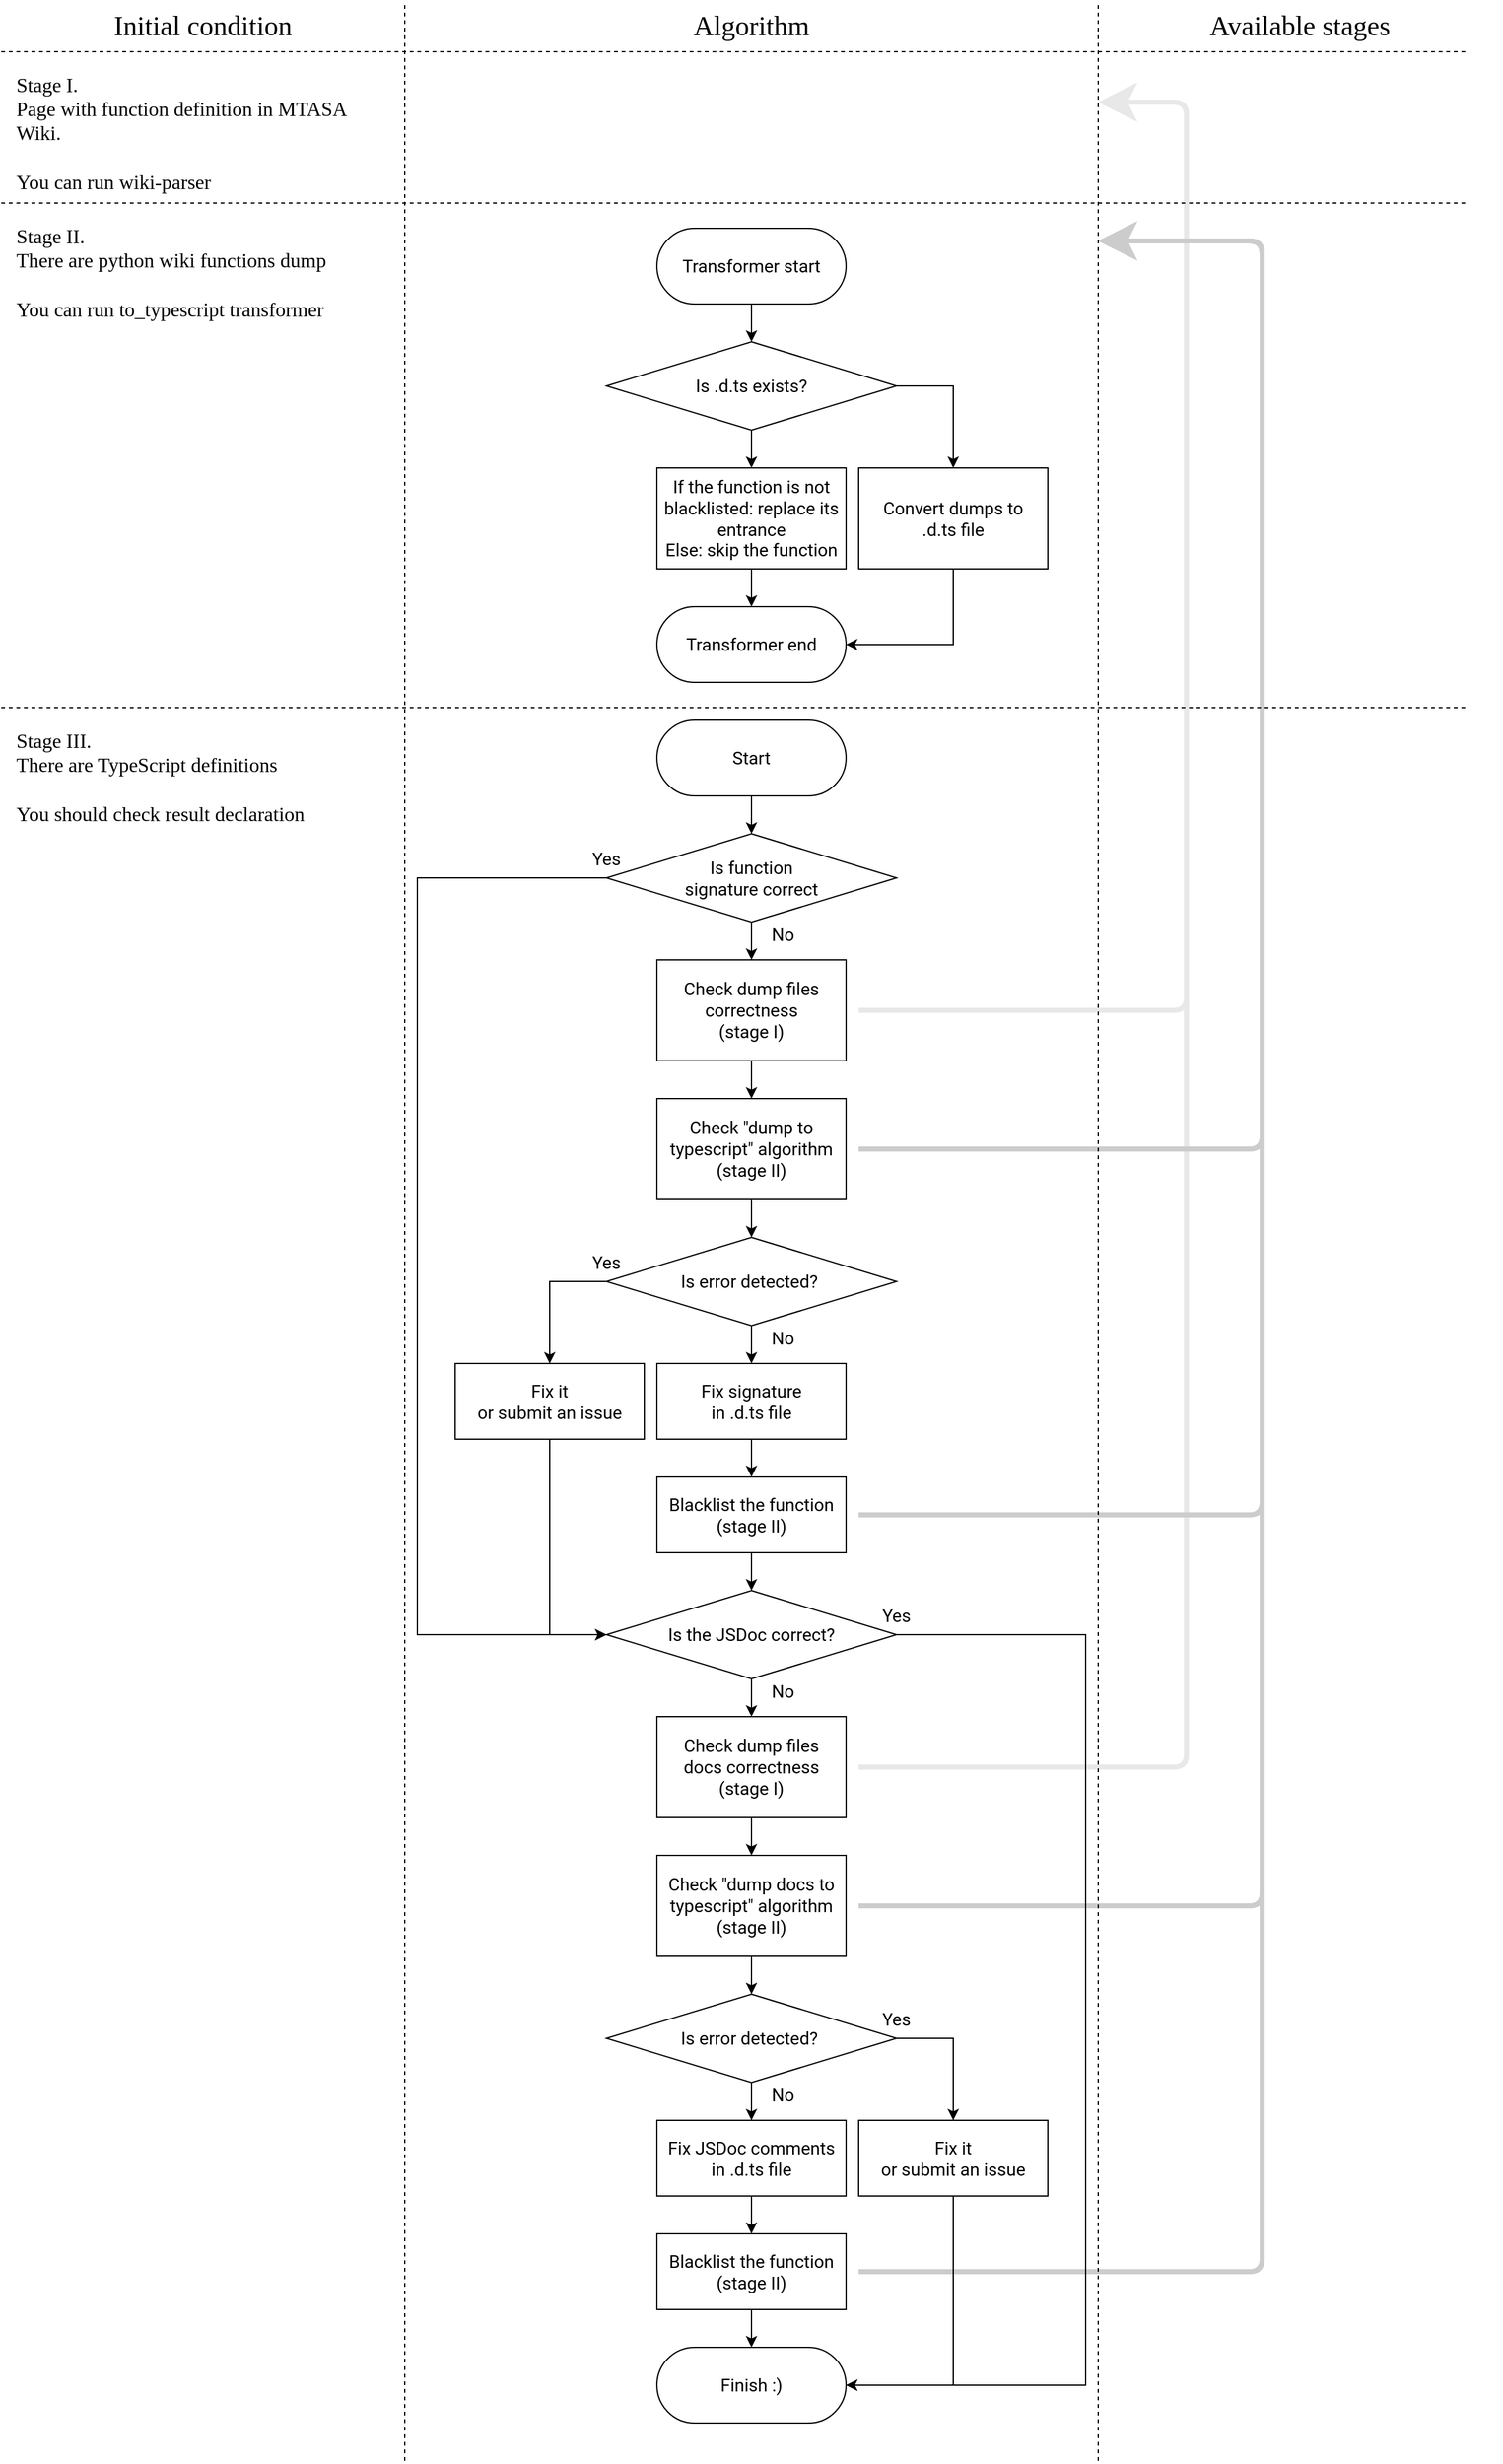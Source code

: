 <mxfile version="14.3.1" type="device"><diagram id="UgO21g4iKsdtfG-e3LnC" name="Page-1"><mxGraphModel dx="1671" dy="2205" grid="1" gridSize="10" guides="0" tooltips="1" connect="1" arrows="1" fold="1" page="1" pageScale="1" pageWidth="1169" pageHeight="827" math="0" shadow="0"><root><mxCell id="0"/><mxCell id="1" parent="0"/><mxCell id="vB_jdMSPiPMirtxVuPhp-51" value="" style="endArrow=classic;html=1;strokeWidth=4;fontFamily=Roboto;fontSource=https%3A%2F%2Ffonts.googleapis.com%2Fcss%3Ffamily%3DRoboto;fontSize=14;endFill=1;endSize=18;strokeColor=#E8E8E8;" edge="1" parent="1"><mxGeometry width="50" height="50" relative="1" as="geometry"><mxPoint x="680" y="800" as="sourcePoint"/><mxPoint x="870" y="80" as="targetPoint"/><Array as="points"><mxPoint x="940" y="800"/><mxPoint x="940" y="80"/></Array></mxGeometry></mxCell><mxCell id="vB_jdMSPiPMirtxVuPhp-52" value="" style="endArrow=classic;html=1;strokeWidth=4;fontFamily=Roboto;fontSource=https%3A%2F%2Ffonts.googleapis.com%2Fcss%3Ffamily%3DRoboto;fontSize=14;endFill=1;endSize=18;strokeColor=#E8E8E8;" edge="1" parent="1"><mxGeometry width="50" height="50" relative="1" as="geometry"><mxPoint x="680" y="1400" as="sourcePoint"/><mxPoint x="870" y="80" as="targetPoint"/><Array as="points"><mxPoint x="940" y="1400"/><mxPoint x="940" y="80"/></Array></mxGeometry></mxCell><mxCell id="vB_jdMSPiPMirtxVuPhp-53" value="" style="endArrow=classic;html=1;strokeWidth=4;fontFamily=Roboto;fontSource=https%3A%2F%2Ffonts.googleapis.com%2Fcss%3Ffamily%3DRoboto;fontSize=14;endFill=1;endSize=18;strokeColor=#CCCCCC;" edge="1" parent="1"><mxGeometry width="50" height="50" relative="1" as="geometry"><mxPoint x="680" y="910.0" as="sourcePoint"/><mxPoint x="870" y="190" as="targetPoint"/><Array as="points"><mxPoint x="1000" y="910"/><mxPoint x="1000" y="190"/></Array></mxGeometry></mxCell><mxCell id="vB_jdMSPiPMirtxVuPhp-54" value="" style="endArrow=classic;html=1;strokeWidth=4;fontFamily=Roboto;fontSource=https%3A%2F%2Ffonts.googleapis.com%2Fcss%3Ffamily%3DRoboto;fontSize=14;endFill=1;endSize=18;strokeColor=#CCCCCC;" edge="1" parent="1"><mxGeometry width="50" height="50" relative="1" as="geometry"><mxPoint x="680" y="1200" as="sourcePoint"/><mxPoint x="870" y="190" as="targetPoint"/><Array as="points"><mxPoint x="1000" y="1200"/><mxPoint x="1000" y="190"/></Array></mxGeometry></mxCell><mxCell id="vB_jdMSPiPMirtxVuPhp-55" value="" style="endArrow=classic;html=1;strokeWidth=4;fontFamily=Roboto;fontSource=https%3A%2F%2Ffonts.googleapis.com%2Fcss%3Ffamily%3DRoboto;fontSize=14;endFill=1;endSize=18;strokeColor=#CCCCCC;" edge="1" parent="1"><mxGeometry width="50" height="50" relative="1" as="geometry"><mxPoint x="680" y="1510" as="sourcePoint"/><mxPoint x="870" y="190" as="targetPoint"/><Array as="points"><mxPoint x="1000" y="1510"/><mxPoint x="1000" y="190"/></Array></mxGeometry></mxCell><mxCell id="vB_jdMSPiPMirtxVuPhp-56" value="" style="endArrow=classic;html=1;strokeWidth=4;fontFamily=Roboto;fontSource=https%3A%2F%2Ffonts.googleapis.com%2Fcss%3Ffamily%3DRoboto;fontSize=14;endFill=1;endSize=18;strokeColor=#CCCCCC;" edge="1" parent="1"><mxGeometry width="50" height="50" relative="1" as="geometry"><mxPoint x="680" y="1800" as="sourcePoint"/><mxPoint x="870" y="190" as="targetPoint"/><Array as="points"><mxPoint x="1000" y="1800"/><mxPoint x="1000" y="190"/></Array></mxGeometry></mxCell><mxCell id="v2B0ivsEKRNPJSN2tOmb-7" style="edgeStyle=orthogonalEdgeStyle;rounded=0;orthogonalLoop=1;jettySize=auto;html=1;exitX=0.5;exitY=1;exitDx=0;exitDy=0;entryX=0.5;entryY=0;entryDx=0;entryDy=0;fontFamily=Roboto;fontSource=https%3A%2F%2Ffonts.googleapis.com%2Fcss%3Ffamily%3DRoboto;fontSize=14;" parent="1" target="v2B0ivsEKRNPJSN2tOmb-5" edge="1"><mxGeometry relative="1" as="geometry"><mxPoint x="480" y="100" as="sourcePoint"/></mxGeometry></mxCell><mxCell id="v2B0ivsEKRNPJSN2tOmb-1" value="Initial condition" style="text;html=1;strokeColor=none;fillColor=none;align=center;verticalAlign=middle;whiteSpace=wrap;rounded=0;fontFamily=Montserrat;fontSource=https%3A%2F%2Ffonts.googleapis.com%2Fcss%3Ffamily%3DMontserrat;fontSize=22;" parent="1" vertex="1"><mxGeometry width="320" height="40" as="geometry"/></mxCell><mxCell id="v2B0ivsEKRNPJSN2tOmb-2" value="" style="endArrow=none;dashed=1;html=1;fontFamily=Roboto;fontSource=https%3A%2F%2Ffonts.googleapis.com%2Fcss%3Ffamily%3DRoboto;fontSize=18;" parent="1" edge="1"><mxGeometry width="50" height="50" relative="1" as="geometry"><mxPoint x="320" y="1950" as="sourcePoint"/><mxPoint x="320" as="targetPoint"/></mxGeometry></mxCell><mxCell id="v2B0ivsEKRNPJSN2tOmb-3" value="" style="endArrow=none;dashed=1;html=1;fontFamily=Roboto;fontSource=https%3A%2F%2Ffonts.googleapis.com%2Fcss%3Ffamily%3DRoboto;fontSize=18;" parent="1" edge="1"><mxGeometry width="50" height="50" relative="1" as="geometry"><mxPoint x="1161" y="40" as="sourcePoint"/><mxPoint y="40" as="targetPoint"/></mxGeometry></mxCell><mxCell id="v2B0ivsEKRNPJSN2tOmb-4" value="Stage I.&lt;br style=&quot;font-size: 16px;&quot;&gt;Page with function definition in MTASA Wiki.&lt;br style=&quot;font-size: 16px;&quot;&gt;&lt;br style=&quot;font-size: 16px;&quot;&gt;You can run wiki-parser" style="text;html=1;strokeColor=none;fillColor=none;align=left;verticalAlign=top;whiteSpace=wrap;rounded=0;fontFamily=Montserrat;fontSource=https%3A%2F%2Ffonts.googleapis.com%2Fcss%3Ffamily%3DMontserrat;fontSize=16;" parent="1" vertex="1"><mxGeometry x="10" y="50" width="300" height="100" as="geometry"/></mxCell><mxCell id="v2B0ivsEKRNPJSN2tOmb-8" value="Algorithm" style="text;html=1;strokeColor=none;fillColor=none;align=center;verticalAlign=middle;whiteSpace=wrap;rounded=0;fontFamily=Montserrat;fontSource=https%3A%2F%2Ffonts.googleapis.com%2Fcss%3Ffamily%3DMontserrat;fontSize=22;" parent="1" vertex="1"><mxGeometry x="320" width="550" height="40" as="geometry"/></mxCell><mxCell id="v2B0ivsEKRNPJSN2tOmb-9" value="Available stages" style="text;html=1;strokeColor=none;fillColor=none;align=center;verticalAlign=middle;whiteSpace=wrap;rounded=0;fontFamily=Montserrat;fontSource=https%3A%2F%2Ffonts.googleapis.com%2Fcss%3Ffamily%3DMontserrat;fontSize=22;" parent="1" vertex="1"><mxGeometry x="870" width="320" height="40" as="geometry"/></mxCell><mxCell id="v2B0ivsEKRNPJSN2tOmb-11" value="" style="endArrow=none;dashed=1;html=1;fontFamily=Roboto;fontSource=https%3A%2F%2Ffonts.googleapis.com%2Fcss%3Ffamily%3DRoboto;fontSize=18;" parent="1" edge="1"><mxGeometry width="50" height="50" relative="1" as="geometry"><mxPoint x="870" y="1950" as="sourcePoint"/><mxPoint x="870" as="targetPoint"/></mxGeometry></mxCell><mxCell id="v2B0ivsEKRNPJSN2tOmb-12" value="" style="endArrow=none;dashed=1;html=1;fontFamily=Roboto;fontSource=https%3A%2F%2Ffonts.googleapis.com%2Fcss%3Ffamily%3DRoboto;fontSize=18;" parent="1" edge="1"><mxGeometry width="50" height="50" relative="1" as="geometry"><mxPoint x="1161" y="160" as="sourcePoint"/><mxPoint y="160" as="targetPoint"/></mxGeometry></mxCell><mxCell id="v2B0ivsEKRNPJSN2tOmb-13" value="Stage II.&lt;br style=&quot;font-size: 16px;&quot;&gt;There are python wiki functions dump&lt;br style=&quot;font-size: 16px;&quot;&gt;&lt;br style=&quot;font-size: 16px;&quot;&gt;You can run to_typescript transformer" style="text;html=1;strokeColor=none;fillColor=none;align=left;verticalAlign=top;whiteSpace=wrap;rounded=0;fontFamily=Montserrat;fontSource=https%3A%2F%2Ffonts.googleapis.com%2Fcss%3Ffamily%3DMontserrat;fontSize=16;" parent="1" vertex="1"><mxGeometry x="10" y="170" width="300" height="140" as="geometry"/></mxCell><mxCell id="v2B0ivsEKRNPJSN2tOmb-24" style="edgeStyle=orthogonalEdgeStyle;rounded=0;orthogonalLoop=1;jettySize=auto;html=1;exitX=0.5;exitY=1;exitDx=0;exitDy=0;entryX=0.5;entryY=0;entryDx=0;entryDy=0;fontFamily=Roboto;fontSource=https%3A%2F%2Ffonts.googleapis.com%2Fcss%3Ffamily%3DRoboto;fontSize=14;" parent="1" target="v2B0ivsEKRNPJSN2tOmb-15" edge="1"><mxGeometry relative="1" as="geometry"><mxPoint x="650" y="310" as="sourcePoint"/></mxGeometry></mxCell><mxCell id="v2B0ivsEKRNPJSN2tOmb-25" style="edgeStyle=orthogonalEdgeStyle;rounded=0;orthogonalLoop=1;jettySize=auto;html=1;exitX=0;exitY=0.5;exitDx=0;exitDy=0;entryX=0.5;entryY=0;entryDx=0;entryDy=0;fontFamily=Roboto;fontSource=https%3A%2F%2Ffonts.googleapis.com%2Fcss%3Ffamily%3DRoboto;fontSize=14;" parent="1" target="v2B0ivsEKRNPJSN2tOmb-14" edge="1"><mxGeometry relative="1" as="geometry"><mxPoint x="540" y="285" as="sourcePoint"/></mxGeometry></mxCell><mxCell id="v2B0ivsEKRNPJSN2tOmb-26" value="" style="endArrow=none;dashed=1;html=1;fontFamily=Roboto;fontSource=https%3A%2F%2Ffonts.googleapis.com%2Fcss%3Ffamily%3DRoboto;fontSize=18;" parent="1" edge="1"><mxGeometry width="50" height="50" relative="1" as="geometry"><mxPoint x="1161" y="560" as="sourcePoint"/><mxPoint y="560" as="targetPoint"/></mxGeometry></mxCell><mxCell id="v2B0ivsEKRNPJSN2tOmb-27" value="Stage III.&lt;br style=&quot;font-size: 16px;&quot;&gt;There are TypeScript definitions&lt;br style=&quot;font-size: 16px;&quot;&gt;&lt;br style=&quot;font-size: 16px;&quot;&gt;You should check result declaration" style="text;html=1;strokeColor=none;fillColor=none;align=left;verticalAlign=top;whiteSpace=wrap;rounded=0;fontFamily=Montserrat;fontSource=https%3A%2F%2Ffonts.googleapis.com%2Fcss%3Ffamily%3DMontserrat;fontSize=16;" parent="1" vertex="1"><mxGeometry x="10" y="570" width="300" height="140" as="geometry"/></mxCell><mxCell id="vB_jdMSPiPMirtxVuPhp-1" style="edgeStyle=orthogonalEdgeStyle;rounded=0;orthogonalLoop=1;jettySize=auto;html=1;exitX=0.5;exitY=1;exitDx=0;exitDy=0;entryX=0.5;entryY=0;entryDx=0;entryDy=0;" edge="1" parent="1" source="v2B0ivsEKRNPJSN2tOmb-30" target="v2B0ivsEKRNPJSN2tOmb-32"><mxGeometry relative="1" as="geometry"/></mxCell><mxCell id="vB_jdMSPiPMirtxVuPhp-19" style="edgeStyle=orthogonalEdgeStyle;rounded=0;orthogonalLoop=1;jettySize=auto;html=1;exitX=0;exitY=0.5;exitDx=0;exitDy=0;entryX=0;entryY=0.5;entryDx=0;entryDy=0;fontFamily=Roboto;fontSource=https%3A%2F%2Ffonts.googleapis.com%2Fcss%3Ffamily%3DRoboto;fontSize=14;" edge="1" parent="1" source="v2B0ivsEKRNPJSN2tOmb-30" target="v2B0ivsEKRNPJSN2tOmb-31"><mxGeometry relative="1" as="geometry"><Array as="points"><mxPoint x="330" y="695"/><mxPoint x="330" y="1295"/></Array></mxGeometry></mxCell><mxCell id="v2B0ivsEKRNPJSN2tOmb-30" value="Is function &lt;br&gt;signature correct" style="rhombus;whiteSpace=wrap;html=1;fontFamily=Roboto;fontSource=https%3A%2F%2Ffonts.googleapis.com%2Fcss%3Ffamily%3DRoboto;fontSize=14;" parent="1" vertex="1"><mxGeometry x="480" y="660" width="230" height="70" as="geometry"/></mxCell><mxCell id="vB_jdMSPiPMirtxVuPhp-7" style="edgeStyle=orthogonalEdgeStyle;rounded=0;orthogonalLoop=1;jettySize=auto;html=1;exitX=0.5;exitY=1;exitDx=0;exitDy=0;entryX=0.5;entryY=0;entryDx=0;entryDy=0;" edge="1" parent="1" source="v2B0ivsEKRNPJSN2tOmb-31" target="v2B0ivsEKRNPJSN2tOmb-41"><mxGeometry relative="1" as="geometry"/></mxCell><mxCell id="vB_jdMSPiPMirtxVuPhp-17" style="edgeStyle=orthogonalEdgeStyle;rounded=0;orthogonalLoop=1;jettySize=auto;html=1;exitX=1;exitY=0.5;exitDx=0;exitDy=0;entryX=1;entryY=0.5;entryDx=0;entryDy=0;fontFamily=Roboto;fontSource=https%3A%2F%2Ffonts.googleapis.com%2Fcss%3Ffamily%3DRoboto;fontSize=14;" edge="1" parent="1" source="v2B0ivsEKRNPJSN2tOmb-31" target="vB_jdMSPiPMirtxVuPhp-13"><mxGeometry relative="1" as="geometry"><Array as="points"><mxPoint x="860" y="1295"/><mxPoint x="860" y="1890"/></Array></mxGeometry></mxCell><mxCell id="v2B0ivsEKRNPJSN2tOmb-31" value="Is the JSDoc correct?" style="rhombus;whiteSpace=wrap;html=1;fontFamily=Roboto;fontSource=https%3A%2F%2Ffonts.googleapis.com%2Fcss%3Ffamily%3DRoboto;fontSize=14;" parent="1" vertex="1"><mxGeometry x="480" y="1260" width="230" height="70" as="geometry"/></mxCell><mxCell id="vB_jdMSPiPMirtxVuPhp-2" style="edgeStyle=orthogonalEdgeStyle;rounded=0;orthogonalLoop=1;jettySize=auto;html=1;exitX=0.5;exitY=1;exitDx=0;exitDy=0;entryX=0.5;entryY=0;entryDx=0;entryDy=0;" edge="1" parent="1" source="v2B0ivsEKRNPJSN2tOmb-32" target="v2B0ivsEKRNPJSN2tOmb-33"><mxGeometry relative="1" as="geometry"/></mxCell><mxCell id="v2B0ivsEKRNPJSN2tOmb-32" value="Check dump files correctness&lt;br&gt;(stage I)" style="rounded=0;whiteSpace=wrap;html=1;fontFamily=Roboto;fontSource=https%3A%2F%2Ffonts.googleapis.com%2Fcss%3Ffamily%3DRoboto;fontSize=14;" parent="1" vertex="1"><mxGeometry x="520" y="760" width="150" height="80" as="geometry"/></mxCell><mxCell id="vB_jdMSPiPMirtxVuPhp-3" style="edgeStyle=orthogonalEdgeStyle;rounded=0;orthogonalLoop=1;jettySize=auto;html=1;exitX=0.5;exitY=1;exitDx=0;exitDy=0;entryX=0.5;entryY=0;entryDx=0;entryDy=0;" edge="1" parent="1" source="v2B0ivsEKRNPJSN2tOmb-33" target="v2B0ivsEKRNPJSN2tOmb-34"><mxGeometry relative="1" as="geometry"/></mxCell><mxCell id="v2B0ivsEKRNPJSN2tOmb-33" value="Check &quot;dump to typescript&quot; algorithm&lt;br&gt;(stage II)" style="rounded=0;whiteSpace=wrap;html=1;fontFamily=Roboto;fontSource=https%3A%2F%2Ffonts.googleapis.com%2Fcss%3Ffamily%3DRoboto;fontSize=14;" parent="1" vertex="1"><mxGeometry x="520" y="870" width="150" height="80" as="geometry"/></mxCell><mxCell id="vB_jdMSPiPMirtxVuPhp-4" style="edgeStyle=orthogonalEdgeStyle;rounded=0;orthogonalLoop=1;jettySize=auto;html=1;exitX=0.5;exitY=1;exitDx=0;exitDy=0;entryX=0.5;entryY=0;entryDx=0;entryDy=0;" edge="1" parent="1" source="v2B0ivsEKRNPJSN2tOmb-34" target="v2B0ivsEKRNPJSN2tOmb-36"><mxGeometry relative="1" as="geometry"/></mxCell><mxCell id="vB_jdMSPiPMirtxVuPhp-24" style="edgeStyle=orthogonalEdgeStyle;rounded=0;orthogonalLoop=1;jettySize=auto;html=1;exitX=0;exitY=0.5;exitDx=0;exitDy=0;entryX=0.5;entryY=0;entryDx=0;entryDy=0;fontFamily=Roboto;fontSource=https%3A%2F%2Ffonts.googleapis.com%2Fcss%3Ffamily%3DRoboto;fontSize=14;" edge="1" parent="1" source="v2B0ivsEKRNPJSN2tOmb-34" target="vB_jdMSPiPMirtxVuPhp-23"><mxGeometry relative="1" as="geometry"/></mxCell><mxCell id="v2B0ivsEKRNPJSN2tOmb-34" value="Is error detected?&amp;nbsp;" style="rhombus;whiteSpace=wrap;html=1;fontFamily=Roboto;fontSource=https%3A%2F%2Ffonts.googleapis.com%2Fcss%3Ffamily%3DRoboto;fontSize=14;" parent="1" vertex="1"><mxGeometry x="480" y="980" width="230" height="70" as="geometry"/></mxCell><mxCell id="vB_jdMSPiPMirtxVuPhp-5" style="edgeStyle=orthogonalEdgeStyle;rounded=0;orthogonalLoop=1;jettySize=auto;html=1;exitX=0.5;exitY=1;exitDx=0;exitDy=0;entryX=0.5;entryY=0;entryDx=0;entryDy=0;" edge="1" parent="1" source="v2B0ivsEKRNPJSN2tOmb-36" target="v2B0ivsEKRNPJSN2tOmb-38"><mxGeometry relative="1" as="geometry"/></mxCell><mxCell id="v2B0ivsEKRNPJSN2tOmb-36" value="Fix signature &lt;br&gt;in .d.ts file" style="rounded=0;whiteSpace=wrap;html=1;fontFamily=Roboto;fontSource=https%3A%2F%2Ffonts.googleapis.com%2Fcss%3Ffamily%3DRoboto;fontSize=14;" parent="1" vertex="1"><mxGeometry x="520" y="1080" width="150" height="60" as="geometry"/></mxCell><mxCell id="vB_jdMSPiPMirtxVuPhp-6" style="edgeStyle=orthogonalEdgeStyle;rounded=0;orthogonalLoop=1;jettySize=auto;html=1;exitX=0.5;exitY=1;exitDx=0;exitDy=0;entryX=0.5;entryY=0;entryDx=0;entryDy=0;" edge="1" parent="1" source="v2B0ivsEKRNPJSN2tOmb-38" target="v2B0ivsEKRNPJSN2tOmb-31"><mxGeometry relative="1" as="geometry"/></mxCell><mxCell id="v2B0ivsEKRNPJSN2tOmb-38" value="Blacklist the function&lt;br&gt;(stage II)" style="rounded=0;whiteSpace=wrap;html=1;fontFamily=Roboto;fontSource=https%3A%2F%2Ffonts.googleapis.com%2Fcss%3Ffamily%3DRoboto;fontSize=14;" parent="1" vertex="1"><mxGeometry x="520" y="1170" width="150" height="60" as="geometry"/></mxCell><mxCell id="vB_jdMSPiPMirtxVuPhp-8" style="edgeStyle=orthogonalEdgeStyle;rounded=0;orthogonalLoop=1;jettySize=auto;html=1;exitX=0.5;exitY=1;exitDx=0;exitDy=0;entryX=0.5;entryY=0;entryDx=0;entryDy=0;" edge="1" parent="1" source="v2B0ivsEKRNPJSN2tOmb-41" target="v2B0ivsEKRNPJSN2tOmb-42"><mxGeometry relative="1" as="geometry"/></mxCell><mxCell id="v2B0ivsEKRNPJSN2tOmb-41" value="Check dump files &lt;br&gt;docs correctness&lt;br&gt;(stage I)" style="rounded=0;whiteSpace=wrap;html=1;fontFamily=Roboto;fontSource=https%3A%2F%2Ffonts.googleapis.com%2Fcss%3Ffamily%3DRoboto;fontSize=14;" parent="1" vertex="1"><mxGeometry x="520" y="1360" width="150" height="80" as="geometry"/></mxCell><mxCell id="vB_jdMSPiPMirtxVuPhp-9" style="edgeStyle=orthogonalEdgeStyle;rounded=0;orthogonalLoop=1;jettySize=auto;html=1;exitX=0.5;exitY=1;exitDx=0;exitDy=0;entryX=0.5;entryY=0;entryDx=0;entryDy=0;" edge="1" parent="1" source="v2B0ivsEKRNPJSN2tOmb-42" target="v2B0ivsEKRNPJSN2tOmb-43"><mxGeometry relative="1" as="geometry"/></mxCell><mxCell id="v2B0ivsEKRNPJSN2tOmb-42" value="Check &quot;dump docs to typescript&quot; algorithm&lt;br&gt;(stage II)" style="rounded=0;whiteSpace=wrap;html=1;fontFamily=Roboto;fontSource=https%3A%2F%2Ffonts.googleapis.com%2Fcss%3Ffamily%3DRoboto;fontSize=14;" parent="1" vertex="1"><mxGeometry x="520" y="1470" width="150" height="80" as="geometry"/></mxCell><mxCell id="vB_jdMSPiPMirtxVuPhp-10" style="edgeStyle=orthogonalEdgeStyle;rounded=0;orthogonalLoop=1;jettySize=auto;html=1;exitX=0.5;exitY=1;exitDx=0;exitDy=0;entryX=0.5;entryY=0;entryDx=0;entryDy=0;" edge="1" parent="1" source="v2B0ivsEKRNPJSN2tOmb-43" target="v2B0ivsEKRNPJSN2tOmb-44"><mxGeometry relative="1" as="geometry"/></mxCell><mxCell id="vB_jdMSPiPMirtxVuPhp-29" style="edgeStyle=orthogonalEdgeStyle;rounded=0;orthogonalLoop=1;jettySize=auto;html=1;exitX=1;exitY=0.5;exitDx=0;exitDy=0;entryX=0.5;entryY=0;entryDx=0;entryDy=0;fontFamily=Roboto;fontSource=https%3A%2F%2Ffonts.googleapis.com%2Fcss%3Ffamily%3DRoboto;fontSize=14;" edge="1" parent="1" source="v2B0ivsEKRNPJSN2tOmb-43" target="vB_jdMSPiPMirtxVuPhp-26"><mxGeometry relative="1" as="geometry"/></mxCell><mxCell id="v2B0ivsEKRNPJSN2tOmb-43" value="Is error detected?&amp;nbsp;" style="rhombus;whiteSpace=wrap;html=1;fontFamily=Roboto;fontSource=https%3A%2F%2Ffonts.googleapis.com%2Fcss%3Ffamily%3DRoboto;fontSize=14;" parent="1" vertex="1"><mxGeometry x="480" y="1580" width="230" height="70" as="geometry"/></mxCell><mxCell id="vB_jdMSPiPMirtxVuPhp-11" style="edgeStyle=orthogonalEdgeStyle;rounded=0;orthogonalLoop=1;jettySize=auto;html=1;exitX=0.5;exitY=1;exitDx=0;exitDy=0;entryX=0.5;entryY=0;entryDx=0;entryDy=0;" edge="1" parent="1" source="v2B0ivsEKRNPJSN2tOmb-44" target="v2B0ivsEKRNPJSN2tOmb-45"><mxGeometry relative="1" as="geometry"/></mxCell><mxCell id="v2B0ivsEKRNPJSN2tOmb-44" value="Fix JSDoc comments&lt;br&gt;in .d.ts file" style="rounded=0;whiteSpace=wrap;html=1;fontFamily=Roboto;fontSource=https%3A%2F%2Ffonts.googleapis.com%2Fcss%3Ffamily%3DRoboto;fontSize=14;" parent="1" vertex="1"><mxGeometry x="520" y="1680" width="150" height="60" as="geometry"/></mxCell><mxCell id="vB_jdMSPiPMirtxVuPhp-14" style="edgeStyle=orthogonalEdgeStyle;rounded=0;orthogonalLoop=1;jettySize=auto;html=1;exitX=0.5;exitY=1;exitDx=0;exitDy=0;entryX=0.5;entryY=0;entryDx=0;entryDy=0;fontFamily=Roboto;fontSource=https%3A%2F%2Ffonts.googleapis.com%2Fcss%3Ffamily%3DRoboto;fontSize=14;" edge="1" parent="1" source="v2B0ivsEKRNPJSN2tOmb-45" target="vB_jdMSPiPMirtxVuPhp-13"><mxGeometry relative="1" as="geometry"/></mxCell><mxCell id="v2B0ivsEKRNPJSN2tOmb-45" value="Blacklist the function&lt;br&gt;(stage II)" style="rounded=0;whiteSpace=wrap;html=1;fontFamily=Roboto;fontSource=https%3A%2F%2Ffonts.googleapis.com%2Fcss%3Ffamily%3DRoboto;fontSize=14;" parent="1" vertex="1"><mxGeometry x="520" y="1770" width="150" height="60" as="geometry"/></mxCell><mxCell id="vB_jdMSPiPMirtxVuPhp-13" value="Finish :)" style="rounded=1;whiteSpace=wrap;html=1;arcSize=50;fontFamily=Roboto;fontSource=https%3A%2F%2Ffonts.googleapis.com%2Fcss%3Ffamily%3DRoboto;fontSize=14;" vertex="1" parent="1"><mxGeometry x="520" y="1860" width="150" height="60" as="geometry"/></mxCell><mxCell id="vB_jdMSPiPMirtxVuPhp-20" value="Yes" style="text;html=1;strokeColor=none;fillColor=none;align=center;verticalAlign=middle;whiteSpace=wrap;rounded=0;fontFamily=Roboto;fontSource=https%3A%2F%2Ffonts.googleapis.com%2Fcss%3Ffamily%3DRoboto;fontSize=14;" vertex="1" parent="1"><mxGeometry x="460" y="670" width="40" height="20" as="geometry"/></mxCell><mxCell id="vB_jdMSPiPMirtxVuPhp-21" value="Yes" style="text;html=1;strokeColor=none;fillColor=none;align=center;verticalAlign=middle;whiteSpace=wrap;rounded=0;fontFamily=Roboto;fontSource=https%3A%2F%2Ffonts.googleapis.com%2Fcss%3Ffamily%3DRoboto;fontSize=14;" vertex="1" parent="1"><mxGeometry x="460" y="990" width="40" height="20" as="geometry"/></mxCell><mxCell id="vB_jdMSPiPMirtxVuPhp-25" style="edgeStyle=orthogonalEdgeStyle;rounded=0;orthogonalLoop=1;jettySize=auto;html=1;exitX=0.5;exitY=1;exitDx=0;exitDy=0;entryX=0;entryY=0.5;entryDx=0;entryDy=0;fontFamily=Roboto;fontSource=https%3A%2F%2Ffonts.googleapis.com%2Fcss%3Ffamily%3DRoboto;fontSize=14;" edge="1" parent="1" source="vB_jdMSPiPMirtxVuPhp-23" target="v2B0ivsEKRNPJSN2tOmb-31"><mxGeometry relative="1" as="geometry"/></mxCell><mxCell id="vB_jdMSPiPMirtxVuPhp-23" value="Fix it &lt;br&gt;or submit an issue" style="rounded=0;whiteSpace=wrap;html=1;fontFamily=Roboto;fontSource=https%3A%2F%2Ffonts.googleapis.com%2Fcss%3Ffamily%3DRoboto;fontSize=14;" vertex="1" parent="1"><mxGeometry x="360" y="1080" width="150" height="60" as="geometry"/></mxCell><mxCell id="vB_jdMSPiPMirtxVuPhp-30" style="edgeStyle=orthogonalEdgeStyle;rounded=0;orthogonalLoop=1;jettySize=auto;html=1;exitX=0.5;exitY=1;exitDx=0;exitDy=0;entryX=1;entryY=0.5;entryDx=0;entryDy=0;fontFamily=Roboto;fontSource=https%3A%2F%2Ffonts.googleapis.com%2Fcss%3Ffamily%3DRoboto;fontSize=14;" edge="1" parent="1" source="vB_jdMSPiPMirtxVuPhp-26" target="vB_jdMSPiPMirtxVuPhp-13"><mxGeometry relative="1" as="geometry"/></mxCell><mxCell id="vB_jdMSPiPMirtxVuPhp-26" value="Fix it &lt;br&gt;or submit an issue" style="rounded=0;whiteSpace=wrap;html=1;fontFamily=Roboto;fontSource=https%3A%2F%2Ffonts.googleapis.com%2Fcss%3Ffamily%3DRoboto;fontSize=14;" vertex="1" parent="1"><mxGeometry x="680" y="1680" width="150" height="60" as="geometry"/></mxCell><mxCell id="vB_jdMSPiPMirtxVuPhp-27" value="Yes" style="text;html=1;strokeColor=none;fillColor=none;align=center;verticalAlign=middle;whiteSpace=wrap;rounded=0;fontFamily=Roboto;fontSource=https%3A%2F%2Ffonts.googleapis.com%2Fcss%3Ffamily%3DRoboto;fontSize=14;" vertex="1" parent="1"><mxGeometry x="690" y="1270" width="40" height="20" as="geometry"/></mxCell><mxCell id="vB_jdMSPiPMirtxVuPhp-28" value="Yes" style="text;html=1;strokeColor=none;fillColor=none;align=center;verticalAlign=middle;whiteSpace=wrap;rounded=0;fontFamily=Roboto;fontSource=https%3A%2F%2Ffonts.googleapis.com%2Fcss%3Ffamily%3DRoboto;fontSize=14;" vertex="1" parent="1"><mxGeometry x="690" y="1590" width="40" height="20" as="geometry"/></mxCell><mxCell id="vB_jdMSPiPMirtxVuPhp-32" style="edgeStyle=orthogonalEdgeStyle;rounded=0;orthogonalLoop=1;jettySize=auto;html=1;exitX=0.5;exitY=1;exitDx=0;exitDy=0;entryX=0.5;entryY=0;entryDx=0;entryDy=0;fontFamily=Roboto;fontSource=https%3A%2F%2Ffonts.googleapis.com%2Fcss%3Ffamily%3DRoboto;fontSize=14;" edge="1" parent="1" source="vB_jdMSPiPMirtxVuPhp-31" target="v2B0ivsEKRNPJSN2tOmb-30"><mxGeometry relative="1" as="geometry"/></mxCell><mxCell id="vB_jdMSPiPMirtxVuPhp-31" value="Start" style="rounded=1;whiteSpace=wrap;html=1;arcSize=50;fontFamily=Roboto;fontSource=https%3A%2F%2Ffonts.googleapis.com%2Fcss%3Ffamily%3DRoboto;fontSize=14;" vertex="1" parent="1"><mxGeometry x="520" y="570" width="150" height="60" as="geometry"/></mxCell><mxCell id="vB_jdMSPiPMirtxVuPhp-50" style="edgeStyle=orthogonalEdgeStyle;rounded=0;orthogonalLoop=1;jettySize=auto;html=1;exitX=0.5;exitY=1;exitDx=0;exitDy=0;entryX=0.5;entryY=0;entryDx=0;entryDy=0;fontFamily=Roboto;fontSource=https%3A%2F%2Ffonts.googleapis.com%2Fcss%3Ffamily%3DRoboto;fontSize=14;" edge="1" parent="1" source="vB_jdMSPiPMirtxVuPhp-33" target="vB_jdMSPiPMirtxVuPhp-49"><mxGeometry relative="1" as="geometry"/></mxCell><mxCell id="vB_jdMSPiPMirtxVuPhp-33" value="Transformer start" style="rounded=1;whiteSpace=wrap;html=1;arcSize=50;fontFamily=Roboto;fontSource=https%3A%2F%2Ffonts.googleapis.com%2Fcss%3Ffamily%3DRoboto;fontSize=14;" vertex="1" parent="1"><mxGeometry x="520" y="180" width="150" height="60" as="geometry"/></mxCell><mxCell id="vB_jdMSPiPMirtxVuPhp-39" style="edgeStyle=orthogonalEdgeStyle;rounded=0;orthogonalLoop=1;jettySize=auto;html=1;exitX=1;exitY=0.5;exitDx=0;exitDy=0;entryX=0.5;entryY=0;entryDx=0;entryDy=0;fontFamily=Roboto;fontSource=https%3A%2F%2Ffonts.googleapis.com%2Fcss%3Ffamily%3DRoboto;fontSize=14;" edge="1" parent="1" source="vB_jdMSPiPMirtxVuPhp-49" target="vB_jdMSPiPMirtxVuPhp-37"><mxGeometry relative="1" as="geometry"><mxPoint x="700.0" y="315" as="sourcePoint"/></mxGeometry></mxCell><mxCell id="vB_jdMSPiPMirtxVuPhp-40" style="edgeStyle=orthogonalEdgeStyle;rounded=0;orthogonalLoop=1;jettySize=auto;html=1;exitX=0.5;exitY=1;exitDx=0;exitDy=0;entryX=0.5;entryY=0;entryDx=0;entryDy=0;fontFamily=Roboto;fontSource=https%3A%2F%2Ffonts.googleapis.com%2Fcss%3Ffamily%3DRoboto;fontSize=14;" edge="1" parent="1" source="vB_jdMSPiPMirtxVuPhp-49" target="vB_jdMSPiPMirtxVuPhp-36"><mxGeometry relative="1" as="geometry"><mxPoint x="595.0" y="340" as="sourcePoint"/></mxGeometry></mxCell><mxCell id="vB_jdMSPiPMirtxVuPhp-43" style="edgeStyle=orthogonalEdgeStyle;rounded=0;orthogonalLoop=1;jettySize=auto;html=1;exitX=0.5;exitY=1;exitDx=0;exitDy=0;entryX=0.5;entryY=0;entryDx=0;entryDy=0;fontFamily=Roboto;fontSource=https%3A%2F%2Ffonts.googleapis.com%2Fcss%3Ffamily%3DRoboto;fontSize=14;" edge="1" parent="1" source="vB_jdMSPiPMirtxVuPhp-36" target="vB_jdMSPiPMirtxVuPhp-42"><mxGeometry relative="1" as="geometry"/></mxCell><mxCell id="vB_jdMSPiPMirtxVuPhp-36" value="If the function is not blacklisted: replace its entrance&lt;br&gt;Else: skip the function" style="rounded=0;whiteSpace=wrap;html=1;fontFamily=Roboto;fontSource=https%3A%2F%2Ffonts.googleapis.com%2Fcss%3Ffamily%3DRoboto;fontSize=14;" vertex="1" parent="1"><mxGeometry x="520" y="370" width="150" height="80" as="geometry"/></mxCell><mxCell id="vB_jdMSPiPMirtxVuPhp-44" style="edgeStyle=orthogonalEdgeStyle;rounded=0;orthogonalLoop=1;jettySize=auto;html=1;exitX=0.5;exitY=1;exitDx=0;exitDy=0;entryX=1;entryY=0.5;entryDx=0;entryDy=0;fontFamily=Roboto;fontSource=https%3A%2F%2Ffonts.googleapis.com%2Fcss%3Ffamily%3DRoboto;fontSize=14;" edge="1" parent="1" source="vB_jdMSPiPMirtxVuPhp-37" target="vB_jdMSPiPMirtxVuPhp-42"><mxGeometry relative="1" as="geometry"/></mxCell><mxCell id="vB_jdMSPiPMirtxVuPhp-37" value="Convert dumps to &lt;br&gt;.d.ts file" style="rounded=0;whiteSpace=wrap;html=1;fontFamily=Roboto;fontSource=https%3A%2F%2Ffonts.googleapis.com%2Fcss%3Ffamily%3DRoboto;fontSize=14;" vertex="1" parent="1"><mxGeometry x="680" y="370" width="150" height="80" as="geometry"/></mxCell><mxCell id="vB_jdMSPiPMirtxVuPhp-42" value="Transformer end" style="rounded=1;whiteSpace=wrap;html=1;arcSize=50;fontFamily=Roboto;fontSource=https%3A%2F%2Ffonts.googleapis.com%2Fcss%3Ffamily%3DRoboto;fontSize=14;" vertex="1" parent="1"><mxGeometry x="520" y="480" width="150" height="60" as="geometry"/></mxCell><mxCell id="vB_jdMSPiPMirtxVuPhp-45" value="No" style="text;html=1;strokeColor=none;fillColor=none;align=center;verticalAlign=middle;whiteSpace=wrap;rounded=0;fontFamily=Roboto;fontSource=https%3A%2F%2Ffonts.googleapis.com%2Fcss%3Ffamily%3DRoboto;fontSize=14;" vertex="1" parent="1"><mxGeometry x="600" y="1050" width="40" height="20" as="geometry"/></mxCell><mxCell id="vB_jdMSPiPMirtxVuPhp-46" value="No" style="text;html=1;strokeColor=none;fillColor=none;align=center;verticalAlign=middle;whiteSpace=wrap;rounded=0;fontFamily=Roboto;fontSource=https%3A%2F%2Ffonts.googleapis.com%2Fcss%3Ffamily%3DRoboto;fontSize=14;" vertex="1" parent="1"><mxGeometry x="600" y="730" width="40" height="20" as="geometry"/></mxCell><mxCell id="vB_jdMSPiPMirtxVuPhp-47" value="No" style="text;html=1;strokeColor=none;fillColor=none;align=center;verticalAlign=middle;whiteSpace=wrap;rounded=0;fontFamily=Roboto;fontSource=https%3A%2F%2Ffonts.googleapis.com%2Fcss%3Ffamily%3DRoboto;fontSize=14;" vertex="1" parent="1"><mxGeometry x="600" y="1330" width="40" height="20" as="geometry"/></mxCell><mxCell id="vB_jdMSPiPMirtxVuPhp-48" value="No" style="text;html=1;strokeColor=none;fillColor=none;align=center;verticalAlign=middle;whiteSpace=wrap;rounded=0;fontFamily=Roboto;fontSource=https%3A%2F%2Ffonts.googleapis.com%2Fcss%3Ffamily%3DRoboto;fontSize=14;" vertex="1" parent="1"><mxGeometry x="600" y="1650" width="40" height="20" as="geometry"/></mxCell><mxCell id="vB_jdMSPiPMirtxVuPhp-49" value="Is .d.ts exists?" style="rhombus;whiteSpace=wrap;html=1;fontFamily=Roboto;fontSource=https%3A%2F%2Ffonts.googleapis.com%2Fcss%3Ffamily%3DRoboto;fontSize=14;" vertex="1" parent="1"><mxGeometry x="480" y="270" width="230" height="70" as="geometry"/></mxCell></root></mxGraphModel></diagram></mxfile>